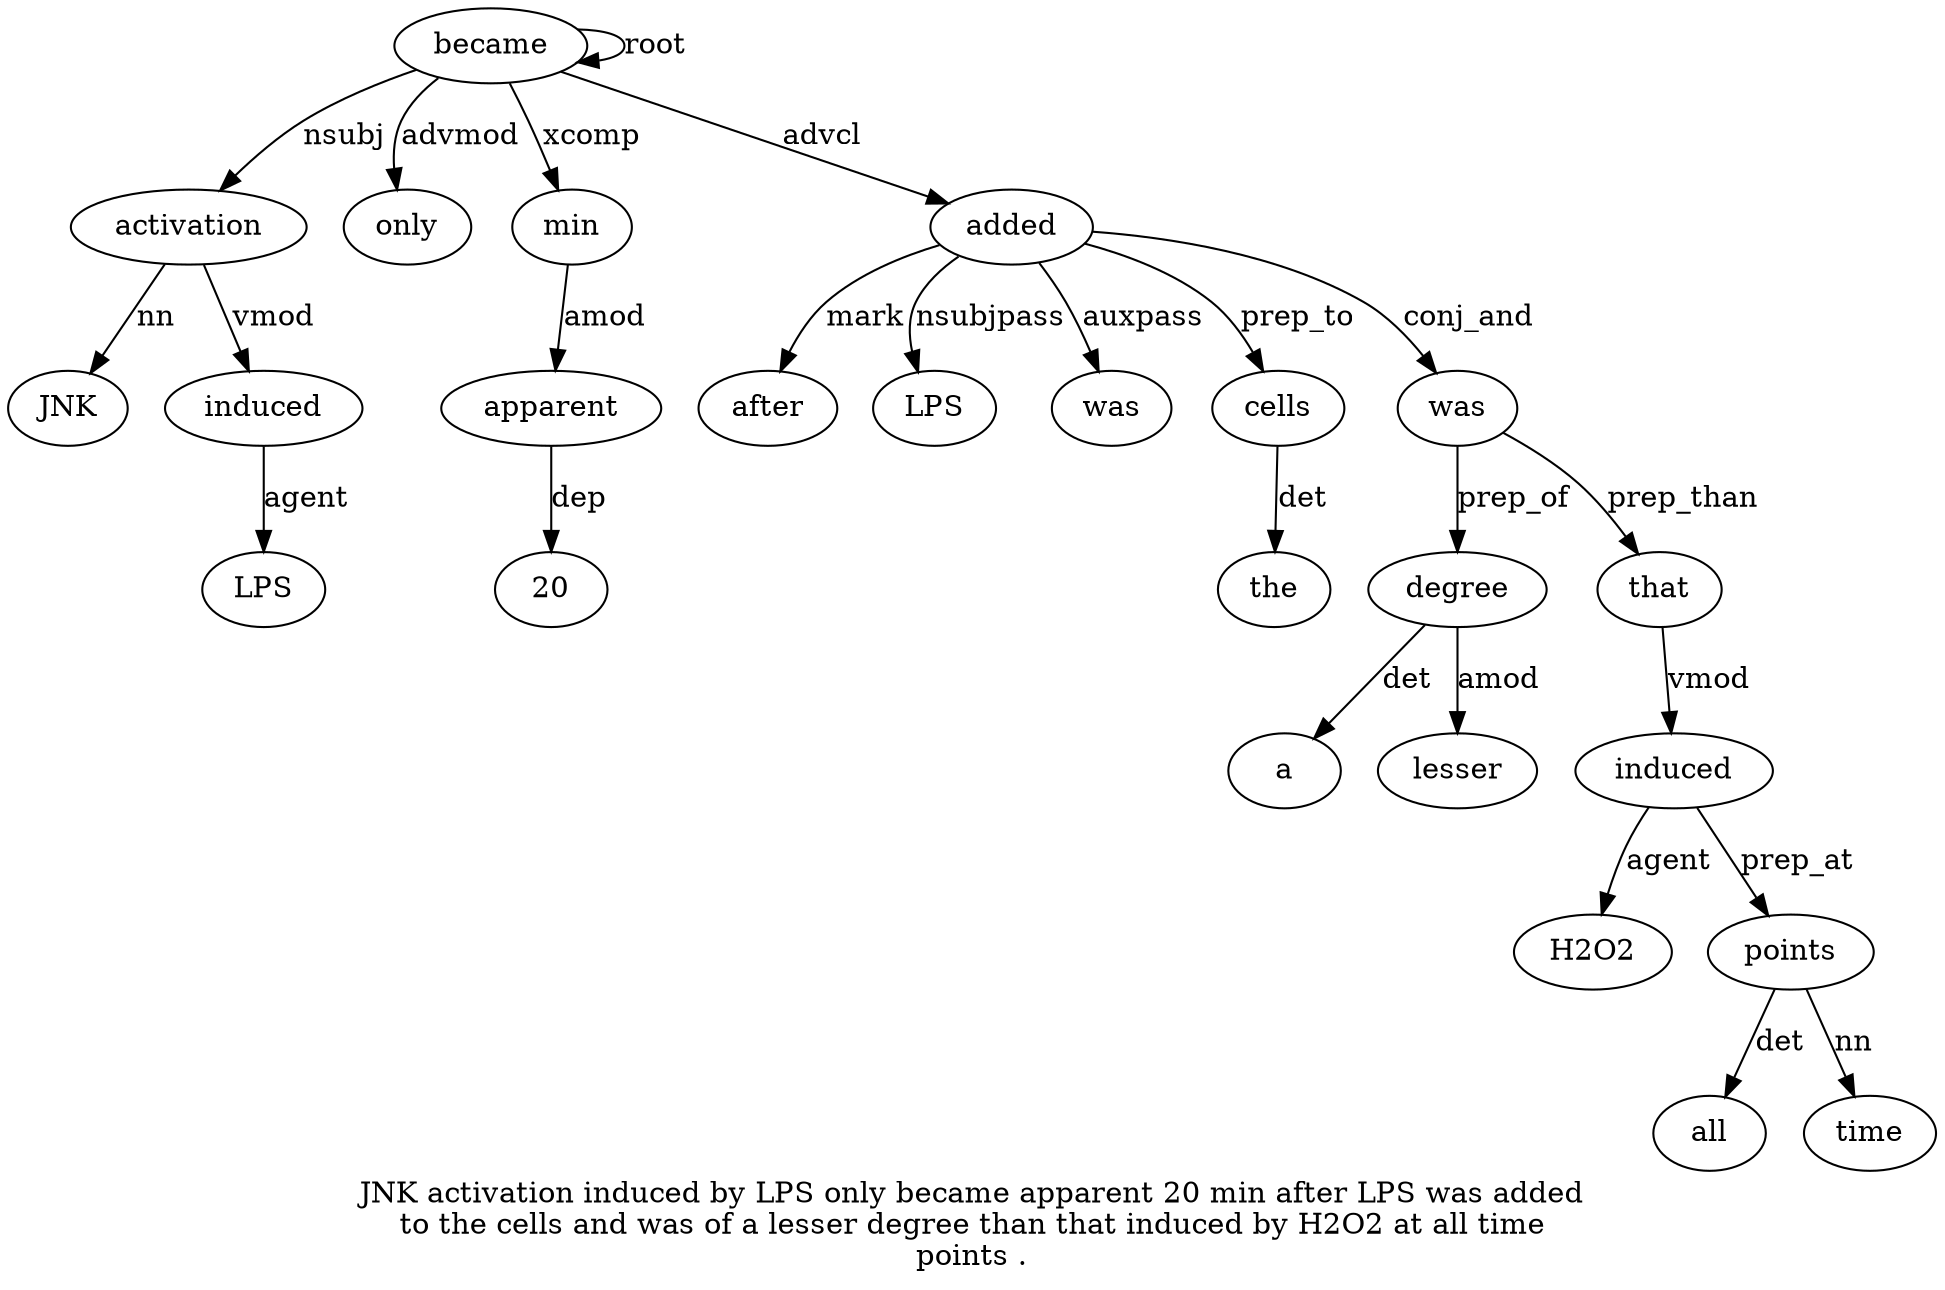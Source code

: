 digraph "JNK activation induced by LPS only became apparent 20 min after LPS was added to the cells and was of a lesser degree than that induced by H2O2 at all time points ." {
label="JNK activation induced by LPS only became apparent 20 min after LPS was added
to the cells and was of a lesser degree than that induced by H2O2 at all time
points .";
activation2 [style=filled, fillcolor=white, label=activation];
JNK1 [style=filled, fillcolor=white, label=JNK];
activation2 -> JNK1  [label=nn];
became7 [style=filled, fillcolor=white, label=became];
became7 -> activation2  [label=nsubj];
induced3 [style=filled, fillcolor=white, label=induced];
activation2 -> induced3  [label=vmod];
LPS5 [style=filled, fillcolor=white, label=LPS];
induced3 -> LPS5  [label=agent];
only6 [style=filled, fillcolor=white, label=only];
became7 -> only6  [label=advmod];
became7 -> became7  [label=root];
min10 [style=filled, fillcolor=white, label=min];
apparent8 [style=filled, fillcolor=white, label=apparent];
min10 -> apparent8  [label=amod];
209 [style=filled, fillcolor=white, label=20];
apparent8 -> 209  [label=dep];
became7 -> min10  [label=xcomp];
added14 [style=filled, fillcolor=white, label=added];
after11 [style=filled, fillcolor=white, label=after];
added14 -> after11  [label=mark];
LPS12 [style=filled, fillcolor=white, label=LPS];
added14 -> LPS12  [label=nsubjpass];
was13 [style=filled, fillcolor=white, label=was];
added14 -> was13  [label=auxpass];
became7 -> added14  [label=advcl];
cells17 [style=filled, fillcolor=white, label=cells];
the16 [style=filled, fillcolor=white, label=the];
cells17 -> the16  [label=det];
added14 -> cells17  [label=prep_to];
was19 [style=filled, fillcolor=white, label=was];
added14 -> was19  [label=conj_and];
degree23 [style=filled, fillcolor=white, label=degree];
a21 [style=filled, fillcolor=white, label=a];
degree23 -> a21  [label=det];
lesser22 [style=filled, fillcolor=white, label=lesser];
degree23 -> lesser22  [label=amod];
was19 -> degree23  [label=prep_of];
that25 [style=filled, fillcolor=white, label=that];
was19 -> that25  [label=prep_than];
induced26 [style=filled, fillcolor=white, label=induced];
that25 -> induced26  [label=vmod];
H2O228 [style=filled, fillcolor=white, label=H2O2];
induced26 -> H2O228  [label=agent];
points32 [style=filled, fillcolor=white, label=points];
all30 [style=filled, fillcolor=white, label=all];
points32 -> all30  [label=det];
time31 [style=filled, fillcolor=white, label=time];
points32 -> time31  [label=nn];
induced26 -> points32  [label=prep_at];
}
